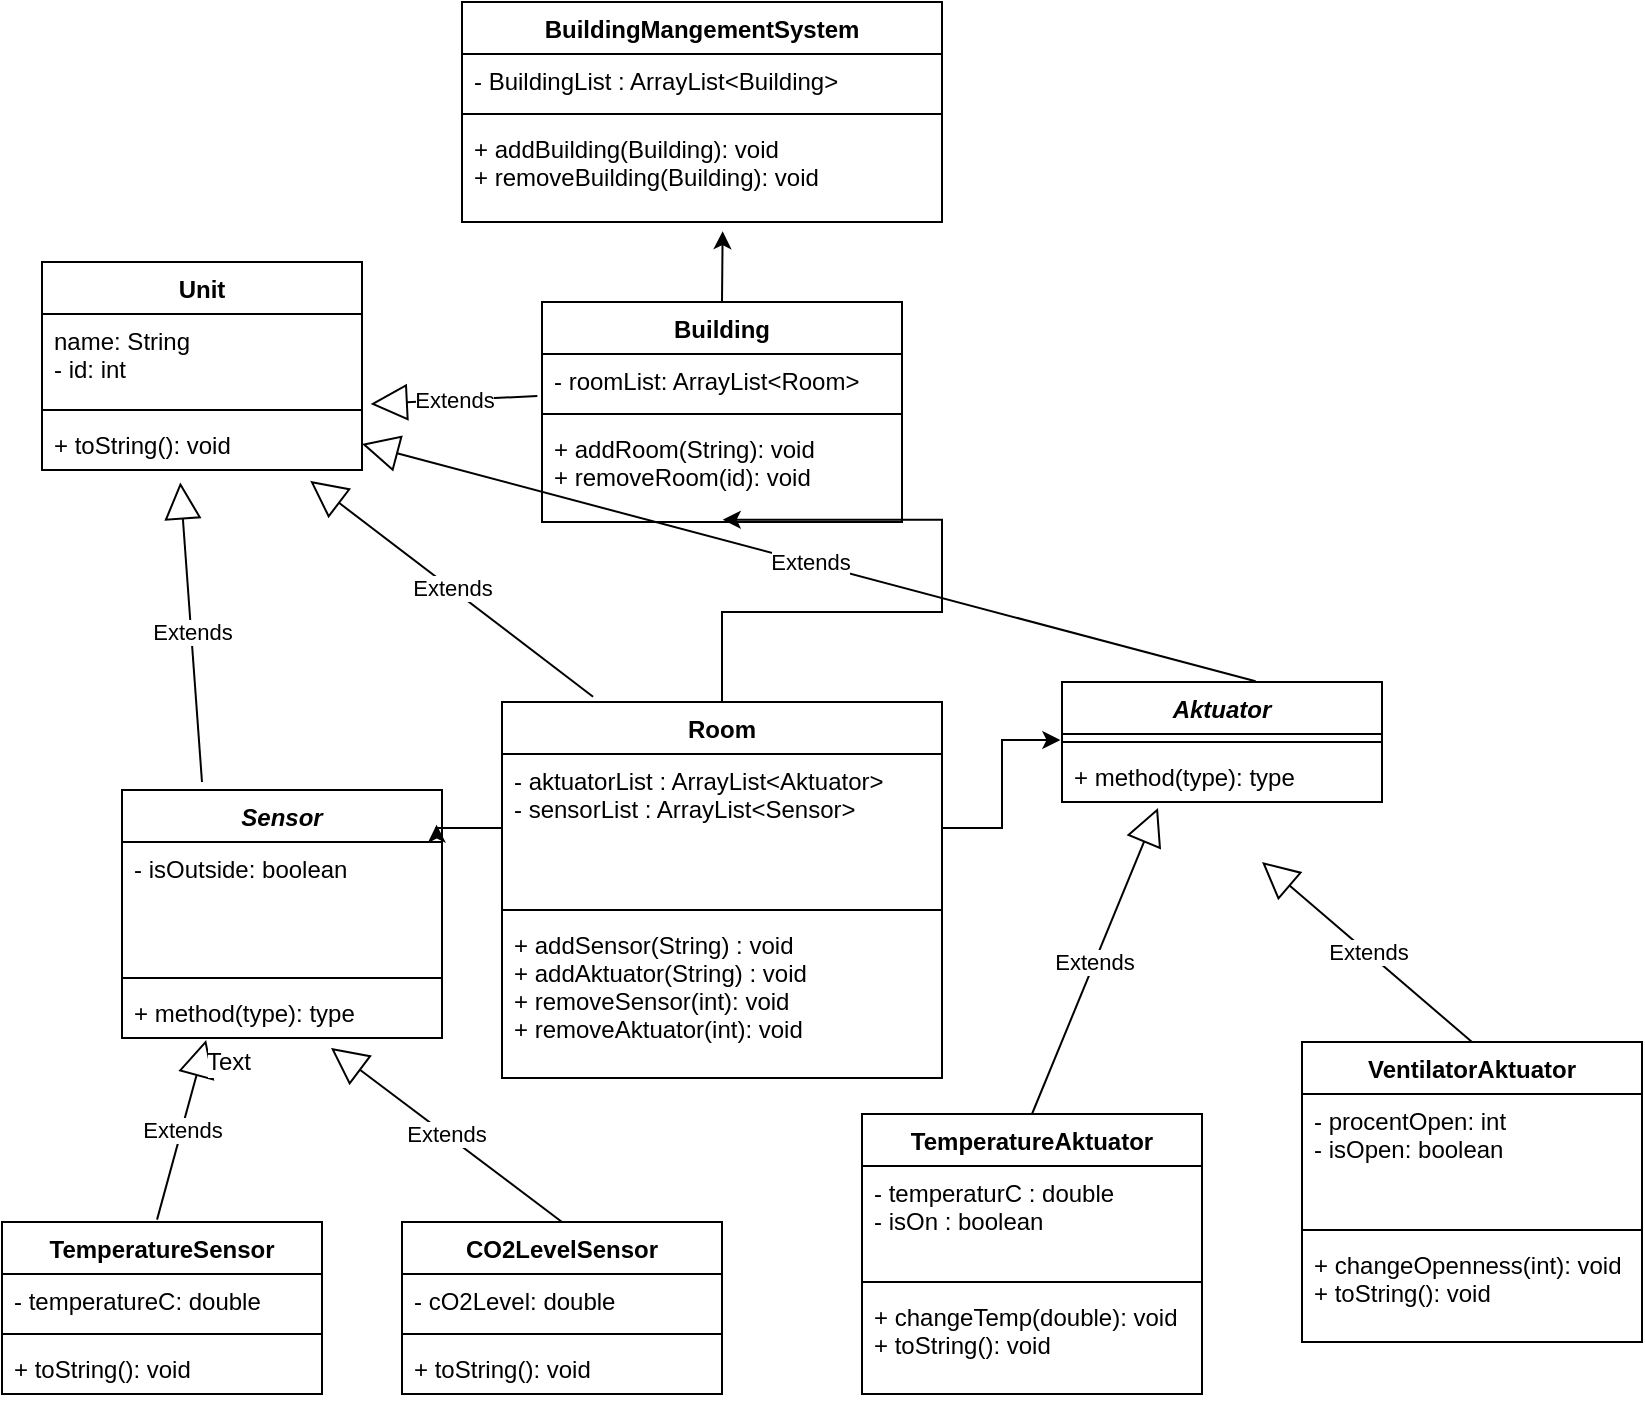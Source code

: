 <mxfile version="12.2.6" type="device" pages="1"><diagram id="T0kdNH_54XgtcTfNJGvh" name="Page-1"><mxGraphModel dx="1024" dy="485" grid="1" gridSize="10" guides="1" tooltips="1" connect="1" arrows="1" fold="1" page="1" pageScale="1" pageWidth="827" pageHeight="1169" math="0" shadow="0"><root><mxCell id="0"/><mxCell id="1" parent="0"/><mxCell id="NfiEVc0udzUjJ_-ZfnkF-9" value="BuildingMangementSystem" style="swimlane;fontStyle=1;align=center;verticalAlign=top;childLayout=stackLayout;horizontal=1;startSize=26;horizontalStack=0;resizeParent=1;resizeParentMax=0;resizeLast=0;collapsible=1;marginBottom=0;" vertex="1" parent="1"><mxGeometry x="270" y="110" width="240" height="110" as="geometry"/></mxCell><mxCell id="NfiEVc0udzUjJ_-ZfnkF-10" value="- BuildingList : ArrayList&lt;Building&gt;" style="text;strokeColor=none;fillColor=none;align=left;verticalAlign=top;spacingLeft=4;spacingRight=4;overflow=hidden;rotatable=0;points=[[0,0.5],[1,0.5]];portConstraint=eastwest;" vertex="1" parent="NfiEVc0udzUjJ_-ZfnkF-9"><mxGeometry y="26" width="240" height="26" as="geometry"/></mxCell><mxCell id="NfiEVc0udzUjJ_-ZfnkF-11" value="" style="line;strokeWidth=1;fillColor=none;align=left;verticalAlign=middle;spacingTop=-1;spacingLeft=3;spacingRight=3;rotatable=0;labelPosition=right;points=[];portConstraint=eastwest;" vertex="1" parent="NfiEVc0udzUjJ_-ZfnkF-9"><mxGeometry y="52" width="240" height="8" as="geometry"/></mxCell><mxCell id="NfiEVc0udzUjJ_-ZfnkF-12" value="+ addBuilding(Building): void&#10;+ removeBuilding(Building): void" style="text;strokeColor=none;fillColor=none;align=left;verticalAlign=top;spacingLeft=4;spacingRight=4;overflow=hidden;rotatable=0;points=[[0,0.5],[1,0.5]];portConstraint=eastwest;" vertex="1" parent="NfiEVc0udzUjJ_-ZfnkF-9"><mxGeometry y="60" width="240" height="50" as="geometry"/></mxCell><mxCell id="NfiEVc0udzUjJ_-ZfnkF-25" value="VentilatorAktuator" style="swimlane;fontStyle=1;align=center;verticalAlign=top;childLayout=stackLayout;horizontal=1;startSize=26;horizontalStack=0;resizeParent=1;resizeParentMax=0;resizeLast=0;collapsible=1;marginBottom=0;" vertex="1" parent="1"><mxGeometry x="690" y="630" width="170" height="150" as="geometry"/></mxCell><mxCell id="NfiEVc0udzUjJ_-ZfnkF-26" value="- procentOpen: int&#10;- isOpen: boolean" style="text;strokeColor=none;fillColor=none;align=left;verticalAlign=top;spacingLeft=4;spacingRight=4;overflow=hidden;rotatable=0;points=[[0,0.5],[1,0.5]];portConstraint=eastwest;" vertex="1" parent="NfiEVc0udzUjJ_-ZfnkF-25"><mxGeometry y="26" width="170" height="64" as="geometry"/></mxCell><mxCell id="NfiEVc0udzUjJ_-ZfnkF-27" value="" style="line;strokeWidth=1;fillColor=none;align=left;verticalAlign=middle;spacingTop=-1;spacingLeft=3;spacingRight=3;rotatable=0;labelPosition=right;points=[];portConstraint=eastwest;" vertex="1" parent="NfiEVc0udzUjJ_-ZfnkF-25"><mxGeometry y="90" width="170" height="8" as="geometry"/></mxCell><mxCell id="NfiEVc0udzUjJ_-ZfnkF-28" value="+ changeOpenness(int): void&#10;+ toString(): void" style="text;strokeColor=none;fillColor=none;align=left;verticalAlign=top;spacingLeft=4;spacingRight=4;overflow=hidden;rotatable=0;points=[[0,0.5],[1,0.5]];portConstraint=eastwest;" vertex="1" parent="NfiEVc0udzUjJ_-ZfnkF-25"><mxGeometry y="98" width="170" height="52" as="geometry"/></mxCell><mxCell id="NfiEVc0udzUjJ_-ZfnkF-65" style="edgeStyle=orthogonalEdgeStyle;rounded=0;orthogonalLoop=1;jettySize=auto;html=1;exitX=0.5;exitY=0;exitDx=0;exitDy=0;entryX=0.502;entryY=0.977;entryDx=0;entryDy=0;entryPerimeter=0;" edge="1" parent="1" source="NfiEVc0udzUjJ_-ZfnkF-29" target="NfiEVc0udzUjJ_-ZfnkF-62"><mxGeometry relative="1" as="geometry"/></mxCell><mxCell id="NfiEVc0udzUjJ_-ZfnkF-29" value="Room" style="swimlane;fontStyle=1;align=center;verticalAlign=top;childLayout=stackLayout;horizontal=1;startSize=26;horizontalStack=0;resizeParent=1;resizeParentMax=0;resizeLast=0;collapsible=1;marginBottom=0;" vertex="1" parent="1"><mxGeometry x="290" y="460" width="220" height="188" as="geometry"/></mxCell><mxCell id="NfiEVc0udzUjJ_-ZfnkF-30" value="- aktuatorList : ArrayList&lt;Aktuator&gt;&#10;- sensorList : ArrayList&lt;Sensor&gt;" style="text;strokeColor=none;fillColor=none;align=left;verticalAlign=top;spacingLeft=4;spacingRight=4;overflow=hidden;rotatable=0;points=[[0,0.5],[1,0.5]];portConstraint=eastwest;" vertex="1" parent="NfiEVc0udzUjJ_-ZfnkF-29"><mxGeometry y="26" width="220" height="74" as="geometry"/></mxCell><mxCell id="NfiEVc0udzUjJ_-ZfnkF-31" value="" style="line;strokeWidth=1;fillColor=none;align=left;verticalAlign=middle;spacingTop=-1;spacingLeft=3;spacingRight=3;rotatable=0;labelPosition=right;points=[];portConstraint=eastwest;" vertex="1" parent="NfiEVc0udzUjJ_-ZfnkF-29"><mxGeometry y="100" width="220" height="8" as="geometry"/></mxCell><mxCell id="NfiEVc0udzUjJ_-ZfnkF-32" value="+ addSensor(String) : void&#10;+ addAktuator(String) : void&#10;+ removeSensor(int): void&#10;+ removeAktuator(int): void&#10;" style="text;strokeColor=none;fillColor=none;align=left;verticalAlign=top;spacingLeft=4;spacingRight=4;overflow=hidden;rotatable=0;points=[[0,0.5],[1,0.5]];portConstraint=eastwest;" vertex="1" parent="NfiEVc0udzUjJ_-ZfnkF-29"><mxGeometry y="108" width="220" height="80" as="geometry"/></mxCell><mxCell id="NfiEVc0udzUjJ_-ZfnkF-33" value="TemperatureAktuator" style="swimlane;fontStyle=1;align=center;verticalAlign=top;childLayout=stackLayout;horizontal=1;startSize=26;horizontalStack=0;resizeParent=1;resizeParentMax=0;resizeLast=0;collapsible=1;marginBottom=0;" vertex="1" parent="1"><mxGeometry x="470" y="666" width="170" height="140" as="geometry"/></mxCell><mxCell id="NfiEVc0udzUjJ_-ZfnkF-34" value="- temperaturC : double&#10;- isOn : boolean" style="text;strokeColor=none;fillColor=none;align=left;verticalAlign=top;spacingLeft=4;spacingRight=4;overflow=hidden;rotatable=0;points=[[0,0.5],[1,0.5]];portConstraint=eastwest;" vertex="1" parent="NfiEVc0udzUjJ_-ZfnkF-33"><mxGeometry y="26" width="170" height="54" as="geometry"/></mxCell><mxCell id="NfiEVc0udzUjJ_-ZfnkF-35" value="" style="line;strokeWidth=1;fillColor=none;align=left;verticalAlign=middle;spacingTop=-1;spacingLeft=3;spacingRight=3;rotatable=0;labelPosition=right;points=[];portConstraint=eastwest;" vertex="1" parent="NfiEVc0udzUjJ_-ZfnkF-33"><mxGeometry y="80" width="170" height="8" as="geometry"/></mxCell><mxCell id="NfiEVc0udzUjJ_-ZfnkF-36" value="+ changeTemp(double): void&#10;+ toString(): void" style="text;strokeColor=none;fillColor=none;align=left;verticalAlign=top;spacingLeft=4;spacingRight=4;overflow=hidden;rotatable=0;points=[[0,0.5],[1,0.5]];portConstraint=eastwest;" vertex="1" parent="NfiEVc0udzUjJ_-ZfnkF-33"><mxGeometry y="88" width="170" height="52" as="geometry"/></mxCell><mxCell id="NfiEVc0udzUjJ_-ZfnkF-40" value="Extends" style="endArrow=block;endSize=16;endFill=0;html=1;exitX=0.547;exitY=-0.007;exitDx=0;exitDy=0;exitPerimeter=0;entryX=0.263;entryY=1.038;entryDx=0;entryDy=0;entryPerimeter=0;" edge="1" parent="1" target="NfiEVc0udzUjJ_-ZfnkF-54"><mxGeometry width="160" relative="1" as="geometry"><mxPoint x="117.52" y="718.81" as="sourcePoint"/><mxPoint x="140" y="600" as="targetPoint"/></mxGeometry></mxCell><mxCell id="NfiEVc0udzUjJ_-ZfnkF-49" value="Text" style="text;html=1;resizable=0;points=[];align=center;verticalAlign=middle;labelBackgroundColor=#ffffff;" vertex="1" connectable="0" parent="NfiEVc0udzUjJ_-ZfnkF-40"><mxGeometry x="0.845" y="-13" relative="1" as="geometry"><mxPoint as="offset"/></mxGeometry></mxCell><mxCell id="NfiEVc0udzUjJ_-ZfnkF-41" value="Extends" style="endArrow=block;endSize=16;endFill=0;html=1;exitX=0.5;exitY=0;exitDx=0;exitDy=0;entryX=0.653;entryY=1.192;entryDx=0;entryDy=0;entryPerimeter=0;" edge="1" parent="1" target="NfiEVc0udzUjJ_-ZfnkF-54"><mxGeometry width="160" relative="1" as="geometry"><mxPoint x="320" y="720" as="sourcePoint"/><mxPoint x="220" y="600" as="targetPoint"/></mxGeometry></mxCell><mxCell id="NfiEVc0udzUjJ_-ZfnkF-42" value="Aktuator&#10;" style="swimlane;fontStyle=3;align=center;verticalAlign=top;childLayout=stackLayout;horizontal=1;startSize=26;horizontalStack=0;resizeParent=1;resizeParentMax=0;resizeLast=0;collapsible=1;marginBottom=0;" vertex="1" parent="1"><mxGeometry x="570" y="450" width="160" height="60" as="geometry"/></mxCell><mxCell id="NfiEVc0udzUjJ_-ZfnkF-44" value="" style="line;strokeWidth=1;fillColor=none;align=left;verticalAlign=middle;spacingTop=-1;spacingLeft=3;spacingRight=3;rotatable=0;labelPosition=right;points=[];portConstraint=eastwest;" vertex="1" parent="NfiEVc0udzUjJ_-ZfnkF-42"><mxGeometry y="26" width="160" height="8" as="geometry"/></mxCell><mxCell id="NfiEVc0udzUjJ_-ZfnkF-45" value="+ method(type): type" style="text;strokeColor=none;fillColor=none;align=left;verticalAlign=top;spacingLeft=4;spacingRight=4;overflow=hidden;rotatable=0;points=[[0,0.5],[1,0.5]];portConstraint=eastwest;" vertex="1" parent="NfiEVc0udzUjJ_-ZfnkF-42"><mxGeometry y="34" width="160" height="26" as="geometry"/></mxCell><mxCell id="NfiEVc0udzUjJ_-ZfnkF-46" value="Extends" style="endArrow=block;endSize=16;endFill=0;html=1;exitX=0.5;exitY=0;exitDx=0;exitDy=0;" edge="1" parent="1" source="NfiEVc0udzUjJ_-ZfnkF-25"><mxGeometry width="160" relative="1" as="geometry"><mxPoint x="300" y="500" as="sourcePoint"/><mxPoint x="670" y="540" as="targetPoint"/></mxGeometry></mxCell><mxCell id="NfiEVc0udzUjJ_-ZfnkF-47" value="Extends" style="endArrow=block;endSize=16;endFill=0;html=1;entryX=0.3;entryY=1.115;entryDx=0;entryDy=0;entryPerimeter=0;exitX=0.5;exitY=0;exitDx=0;exitDy=0;" edge="1" parent="1" source="NfiEVc0udzUjJ_-ZfnkF-33" target="NfiEVc0udzUjJ_-ZfnkF-45"><mxGeometry width="160" relative="1" as="geometry"><mxPoint x="550" y="490" as="sourcePoint"/><mxPoint x="170.4" y="457.794" as="targetPoint"/></mxGeometry></mxCell><mxCell id="NfiEVc0udzUjJ_-ZfnkF-51" value="Sensor" style="swimlane;fontStyle=3;align=center;verticalAlign=top;childLayout=stackLayout;horizontal=1;startSize=26;horizontalStack=0;resizeParent=1;resizeParentMax=0;resizeLast=0;collapsible=1;marginBottom=0;" vertex="1" parent="1"><mxGeometry x="100" y="504" width="160" height="124" as="geometry"/></mxCell><mxCell id="NfiEVc0udzUjJ_-ZfnkF-52" value="- isOutside: boolean" style="text;strokeColor=none;fillColor=none;align=left;verticalAlign=top;spacingLeft=4;spacingRight=4;overflow=hidden;rotatable=0;points=[[0,0.5],[1,0.5]];portConstraint=eastwest;" vertex="1" parent="NfiEVc0udzUjJ_-ZfnkF-51"><mxGeometry y="26" width="160" height="64" as="geometry"/></mxCell><mxCell id="NfiEVc0udzUjJ_-ZfnkF-53" value="" style="line;strokeWidth=1;fillColor=none;align=left;verticalAlign=middle;spacingTop=-1;spacingLeft=3;spacingRight=3;rotatable=0;labelPosition=right;points=[];portConstraint=eastwest;" vertex="1" parent="NfiEVc0udzUjJ_-ZfnkF-51"><mxGeometry y="90" width="160" height="8" as="geometry"/></mxCell><mxCell id="NfiEVc0udzUjJ_-ZfnkF-54" value="+ method(type): type" style="text;strokeColor=none;fillColor=none;align=left;verticalAlign=top;spacingLeft=4;spacingRight=4;overflow=hidden;rotatable=0;points=[[0,0.5],[1,0.5]];portConstraint=eastwest;" vertex="1" parent="NfiEVc0udzUjJ_-ZfnkF-51"><mxGeometry y="98" width="160" height="26" as="geometry"/></mxCell><mxCell id="NfiEVc0udzUjJ_-ZfnkF-66" style="edgeStyle=orthogonalEdgeStyle;rounded=0;orthogonalLoop=1;jettySize=auto;html=1;exitX=0.5;exitY=0;exitDx=0;exitDy=0;entryX=0.543;entryY=1.092;entryDx=0;entryDy=0;entryPerimeter=0;" edge="1" parent="1" source="NfiEVc0udzUjJ_-ZfnkF-59" target="NfiEVc0udzUjJ_-ZfnkF-12"><mxGeometry relative="1" as="geometry"/></mxCell><mxCell id="NfiEVc0udzUjJ_-ZfnkF-59" value="Building" style="swimlane;fontStyle=1;align=center;verticalAlign=top;childLayout=stackLayout;horizontal=1;startSize=26;horizontalStack=0;resizeParent=1;resizeParentMax=0;resizeLast=0;collapsible=1;marginBottom=0;" vertex="1" parent="1"><mxGeometry x="310" y="260" width="180" height="110" as="geometry"/></mxCell><mxCell id="NfiEVc0udzUjJ_-ZfnkF-60" value="- roomList: ArrayList&lt;Room&gt;" style="text;strokeColor=none;fillColor=none;align=left;verticalAlign=top;spacingLeft=4;spacingRight=4;overflow=hidden;rotatable=0;points=[[0,0.5],[1,0.5]];portConstraint=eastwest;" vertex="1" parent="NfiEVc0udzUjJ_-ZfnkF-59"><mxGeometry y="26" width="180" height="26" as="geometry"/></mxCell><mxCell id="NfiEVc0udzUjJ_-ZfnkF-61" value="" style="line;strokeWidth=1;fillColor=none;align=left;verticalAlign=middle;spacingTop=-1;spacingLeft=3;spacingRight=3;rotatable=0;labelPosition=right;points=[];portConstraint=eastwest;" vertex="1" parent="NfiEVc0udzUjJ_-ZfnkF-59"><mxGeometry y="52" width="180" height="8" as="geometry"/></mxCell><mxCell id="NfiEVc0udzUjJ_-ZfnkF-62" value="+ addRoom(String): void&#10;+ removeRoom(id): void" style="text;strokeColor=none;fillColor=none;align=left;verticalAlign=top;spacingLeft=4;spacingRight=4;overflow=hidden;rotatable=0;points=[[0,0.5],[1,0.5]];portConstraint=eastwest;" vertex="1" parent="NfiEVc0udzUjJ_-ZfnkF-59"><mxGeometry y="60" width="180" height="50" as="geometry"/></mxCell><mxCell id="NfiEVc0udzUjJ_-ZfnkF-67" value="Unit" style="swimlane;fontStyle=1;align=center;verticalAlign=top;childLayout=stackLayout;horizontal=1;startSize=26;horizontalStack=0;resizeParent=1;resizeParentMax=0;resizeLast=0;collapsible=1;marginBottom=0;" vertex="1" parent="1"><mxGeometry x="60" y="240" width="160" height="104" as="geometry"/></mxCell><mxCell id="NfiEVc0udzUjJ_-ZfnkF-68" value="name: String&#10;- id: int" style="text;strokeColor=none;fillColor=none;align=left;verticalAlign=top;spacingLeft=4;spacingRight=4;overflow=hidden;rotatable=0;points=[[0,0.5],[1,0.5]];portConstraint=eastwest;" vertex="1" parent="NfiEVc0udzUjJ_-ZfnkF-67"><mxGeometry y="26" width="160" height="44" as="geometry"/></mxCell><mxCell id="NfiEVc0udzUjJ_-ZfnkF-69" value="" style="line;strokeWidth=1;fillColor=none;align=left;verticalAlign=middle;spacingTop=-1;spacingLeft=3;spacingRight=3;rotatable=0;labelPosition=right;points=[];portConstraint=eastwest;" vertex="1" parent="NfiEVc0udzUjJ_-ZfnkF-67"><mxGeometry y="70" width="160" height="8" as="geometry"/></mxCell><mxCell id="NfiEVc0udzUjJ_-ZfnkF-70" value="+ toString(): void" style="text;strokeColor=none;fillColor=none;align=left;verticalAlign=top;spacingLeft=4;spacingRight=4;overflow=hidden;rotatable=0;points=[[0,0.5],[1,0.5]];portConstraint=eastwest;" vertex="1" parent="NfiEVc0udzUjJ_-ZfnkF-67"><mxGeometry y="78" width="160" height="26" as="geometry"/></mxCell><mxCell id="NfiEVc0udzUjJ_-ZfnkF-71" value="Extends" style="endArrow=block;endSize=16;endFill=0;html=1;entryX=0.432;entryY=1.238;entryDx=0;entryDy=0;entryPerimeter=0;" edge="1" parent="1" target="NfiEVc0udzUjJ_-ZfnkF-70"><mxGeometry width="160" relative="1" as="geometry"><mxPoint x="140" y="500" as="sourcePoint"/><mxPoint x="190" y="800" as="targetPoint"/></mxGeometry></mxCell><mxCell id="NfiEVc0udzUjJ_-ZfnkF-73" value="Extends" style="endArrow=block;endSize=16;endFill=0;html=1;entryX=1.027;entryY=-0.269;entryDx=0;entryDy=0;entryPerimeter=0;exitX=-0.013;exitY=0.808;exitDx=0;exitDy=0;exitPerimeter=0;" edge="1" parent="1" source="NfiEVc0udzUjJ_-ZfnkF-60" target="NfiEVc0udzUjJ_-ZfnkF-70"><mxGeometry width="160" relative="1" as="geometry"><mxPoint x="340" y="390" as="sourcePoint"/><mxPoint x="139.12" y="360.188" as="targetPoint"/></mxGeometry></mxCell><mxCell id="NfiEVc0udzUjJ_-ZfnkF-74" value="Extends" style="endArrow=block;endSize=16;endFill=0;html=1;entryX=0.838;entryY=1.208;entryDx=0;entryDy=0;entryPerimeter=0;exitX=0.207;exitY=-0.014;exitDx=0;exitDy=0;exitPerimeter=0;" edge="1" parent="1" source="NfiEVc0udzUjJ_-ZfnkF-29" target="NfiEVc0udzUjJ_-ZfnkF-70"><mxGeometry width="160" relative="1" as="geometry"><mxPoint x="160" y="520" as="sourcePoint"/><mxPoint x="149.12" y="370.188" as="targetPoint"/></mxGeometry></mxCell><mxCell id="NfiEVc0udzUjJ_-ZfnkF-75" value="Extends" style="endArrow=block;endSize=16;endFill=0;html=1;entryX=1;entryY=0.5;entryDx=0;entryDy=0;exitX=0.605;exitY=-0.006;exitDx=0;exitDy=0;exitPerimeter=0;" edge="1" parent="1" source="NfiEVc0udzUjJ_-ZfnkF-42" target="NfiEVc0udzUjJ_-ZfnkF-70"><mxGeometry width="160" relative="1" as="geometry"><mxPoint x="170" y="530" as="sourcePoint"/><mxPoint x="159.12" y="380.188" as="targetPoint"/></mxGeometry></mxCell><mxCell id="NfiEVc0udzUjJ_-ZfnkF-76" style="edgeStyle=orthogonalEdgeStyle;rounded=0;orthogonalLoop=1;jettySize=auto;html=1;exitX=0;exitY=0.5;exitDx=0;exitDy=0;entryX=0.983;entryY=0.14;entryDx=0;entryDy=0;entryPerimeter=0;" edge="1" parent="1" source="NfiEVc0udzUjJ_-ZfnkF-30" target="NfiEVc0udzUjJ_-ZfnkF-51"><mxGeometry relative="1" as="geometry"/></mxCell><mxCell id="NfiEVc0udzUjJ_-ZfnkF-77" style="edgeStyle=orthogonalEdgeStyle;rounded=0;orthogonalLoop=1;jettySize=auto;html=1;exitX=1;exitY=0.5;exitDx=0;exitDy=0;entryX=-0.005;entryY=-0.192;entryDx=0;entryDy=0;entryPerimeter=0;" edge="1" parent="1" source="NfiEVc0udzUjJ_-ZfnkF-30" target="NfiEVc0udzUjJ_-ZfnkF-45"><mxGeometry relative="1" as="geometry"/></mxCell><mxCell id="NfiEVc0udzUjJ_-ZfnkF-81" value="TemperatureSensor" style="swimlane;fontStyle=1;align=center;verticalAlign=top;childLayout=stackLayout;horizontal=1;startSize=26;horizontalStack=0;resizeParent=1;resizeParentMax=0;resizeLast=0;collapsible=1;marginBottom=0;" vertex="1" parent="1"><mxGeometry x="40" y="720" width="160" height="86" as="geometry"/></mxCell><mxCell id="NfiEVc0udzUjJ_-ZfnkF-82" value="- temperatureC: double" style="text;strokeColor=none;fillColor=none;align=left;verticalAlign=top;spacingLeft=4;spacingRight=4;overflow=hidden;rotatable=0;points=[[0,0.5],[1,0.5]];portConstraint=eastwest;" vertex="1" parent="NfiEVc0udzUjJ_-ZfnkF-81"><mxGeometry y="26" width="160" height="26" as="geometry"/></mxCell><mxCell id="NfiEVc0udzUjJ_-ZfnkF-83" value="" style="line;strokeWidth=1;fillColor=none;align=left;verticalAlign=middle;spacingTop=-1;spacingLeft=3;spacingRight=3;rotatable=0;labelPosition=right;points=[];portConstraint=eastwest;" vertex="1" parent="NfiEVc0udzUjJ_-ZfnkF-81"><mxGeometry y="52" width="160" height="8" as="geometry"/></mxCell><mxCell id="NfiEVc0udzUjJ_-ZfnkF-84" value="+ toString(): void" style="text;strokeColor=none;fillColor=none;align=left;verticalAlign=top;spacingLeft=4;spacingRight=4;overflow=hidden;rotatable=0;points=[[0,0.5],[1,0.5]];portConstraint=eastwest;" vertex="1" parent="NfiEVc0udzUjJ_-ZfnkF-81"><mxGeometry y="60" width="160" height="26" as="geometry"/></mxCell><mxCell id="NfiEVc0udzUjJ_-ZfnkF-85" value="CO2LevelSensor" style="swimlane;fontStyle=1;align=center;verticalAlign=top;childLayout=stackLayout;horizontal=1;startSize=26;horizontalStack=0;resizeParent=1;resizeParentMax=0;resizeLast=0;collapsible=1;marginBottom=0;" vertex="1" parent="1"><mxGeometry x="240" y="720" width="160" height="86" as="geometry"/></mxCell><mxCell id="NfiEVc0udzUjJ_-ZfnkF-86" value="- cO2Level: double" style="text;strokeColor=none;fillColor=none;align=left;verticalAlign=top;spacingLeft=4;spacingRight=4;overflow=hidden;rotatable=0;points=[[0,0.5],[1,0.5]];portConstraint=eastwest;" vertex="1" parent="NfiEVc0udzUjJ_-ZfnkF-85"><mxGeometry y="26" width="160" height="26" as="geometry"/></mxCell><mxCell id="NfiEVc0udzUjJ_-ZfnkF-87" value="" style="line;strokeWidth=1;fillColor=none;align=left;verticalAlign=middle;spacingTop=-1;spacingLeft=3;spacingRight=3;rotatable=0;labelPosition=right;points=[];portConstraint=eastwest;" vertex="1" parent="NfiEVc0udzUjJ_-ZfnkF-85"><mxGeometry y="52" width="160" height="8" as="geometry"/></mxCell><mxCell id="NfiEVc0udzUjJ_-ZfnkF-88" value="+ toString(): void" style="text;strokeColor=none;fillColor=none;align=left;verticalAlign=top;spacingLeft=4;spacingRight=4;overflow=hidden;rotatable=0;points=[[0,0.5],[1,0.5]];portConstraint=eastwest;" vertex="1" parent="NfiEVc0udzUjJ_-ZfnkF-85"><mxGeometry y="60" width="160" height="26" as="geometry"/></mxCell></root></mxGraphModel></diagram></mxfile>